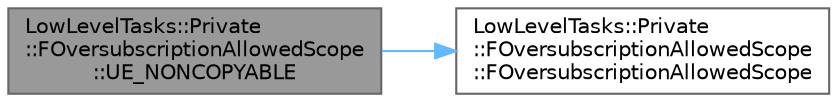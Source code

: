 digraph "LowLevelTasks::Private::FOversubscriptionAllowedScope::UE_NONCOPYABLE"
{
 // INTERACTIVE_SVG=YES
 // LATEX_PDF_SIZE
  bgcolor="transparent";
  edge [fontname=Helvetica,fontsize=10,labelfontname=Helvetica,labelfontsize=10];
  node [fontname=Helvetica,fontsize=10,shape=box,height=0.2,width=0.4];
  rankdir="LR";
  Node1 [id="Node000001",label="LowLevelTasks::Private\l::FOversubscriptionAllowedScope\l::UE_NONCOPYABLE",height=0.2,width=0.4,color="gray40", fillcolor="grey60", style="filled", fontcolor="black",tooltip=" "];
  Node1 -> Node2 [id="edge1_Node000001_Node000002",color="steelblue1",style="solid",tooltip=" "];
  Node2 [id="Node000002",label="LowLevelTasks::Private\l::FOversubscriptionAllowedScope\l::FOversubscriptionAllowedScope",height=0.2,width=0.4,color="grey40", fillcolor="white", style="filled",URL="$d2/ddc/classLowLevelTasks_1_1Private_1_1FOversubscriptionAllowedScope.html#a77944a20e3be2b7f97eff5f48a20989c",tooltip=" "];
}
